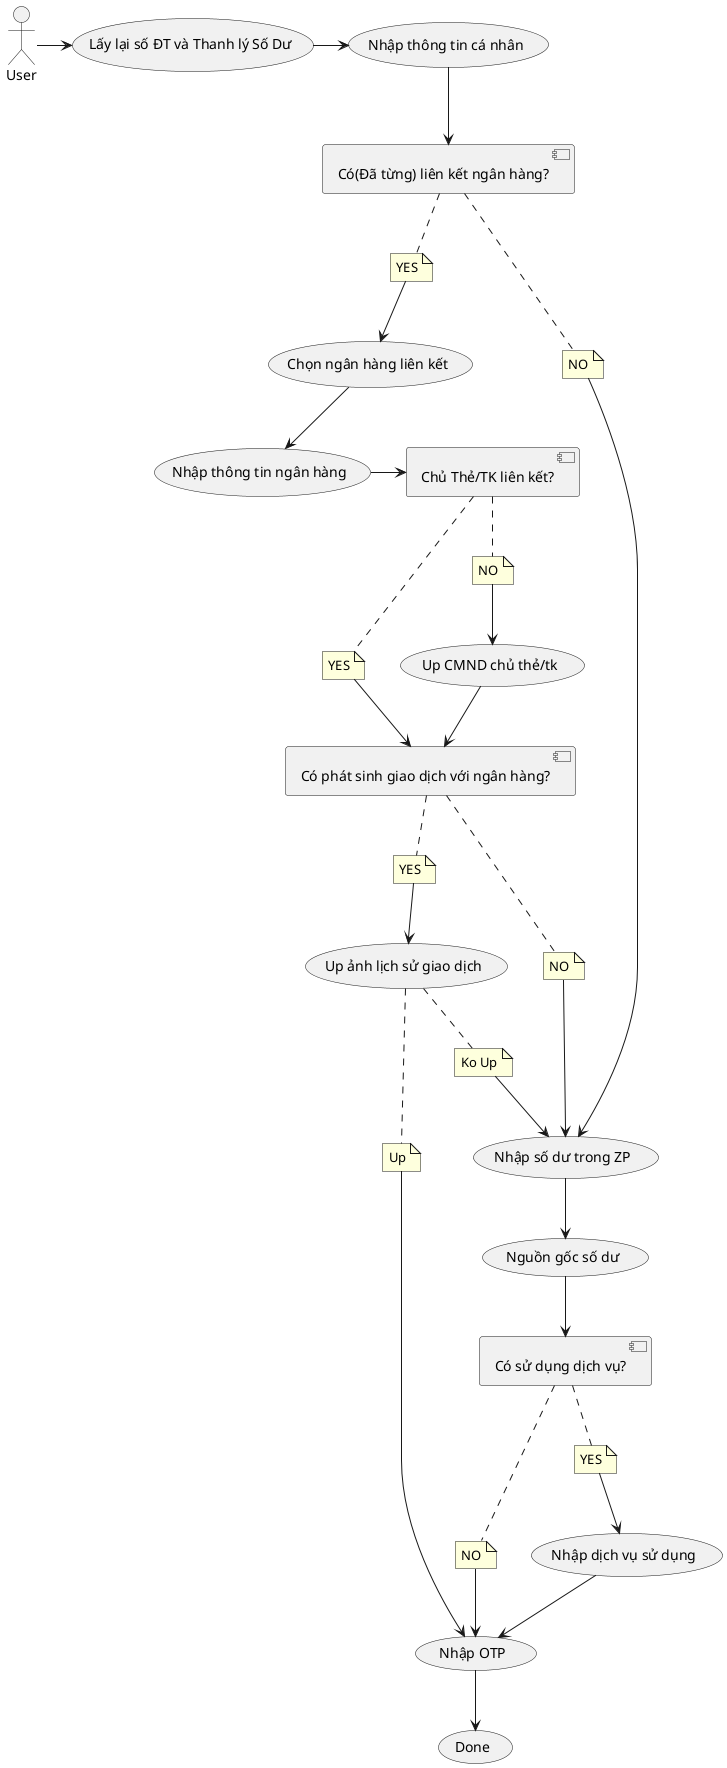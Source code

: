 @startuml
(Lấy lại số ĐT và Thanh lý Số Dư) as (LSDT&TLSoDu)
(Nhập thông tin cá nhân) as (TTCaNhan)
[Có(Đã từng) liên kết ngân hàng?] as [HaveMapBank]
note "YES" as N_mBank_yes
note "NO" as N_mBank_no
User -> (LSDT&TLSoDu)
(LSDT&TLSoDu) -> (TTCaNhan)
(TTCaNhan) --> [HaveMapBank]

[HaveMapBank] .. N_mBank_no

N_mBank_no --> (InputSD)

[HaveMapBank] .. N_mBank_yes
(Chọn ngân hàng liên kết) as (NHLienKet)
[Chủ Thẻ/TK liên kết?] as [OwnerBank]
N_mBank_yes --> (NHLienKet)
(NHLienKet) --> (Nhập thông tin ngân hàng)
[Có phát sinh giao dịch với ngân hàng?] as [PSGiaoDich]
(Nhập thông tin ngân hàng) -> [OwnerBank]
note "YES" as N_Owner_yes
note "NO" as N_Owner_no
[OwnerBank] .. N_Owner_yes
N_Owner_yes -> [PSGiaoDich]

[OwnerBank] .. N_Owner_no
N_Owner_no --> (Up CMND chủ thẻ/tk)
(Up CMND chủ thẻ/tk) --> [PSGiaoDich]
note "YES" as N_GD_yes
note "NO" as N_GD_no
[PSGiaoDich] .. N_GD_yes
(Up ảnh lịch sử giao dịch) as (UpLSGD)
N_GD_yes --> (UpLSGD)
note "Up" as N_up
note "Ko Up" as N_KoUp
(UpLSGD) .. N_up

[PSGiaoDich] .. N_GD_no
N_GD_no --> (InputSD)

(UpLSGD) .. N_KoUp
(Nhập số dư trong ZP) as (InputSD)
[Có sử dụng dịch vụ?] as [SDDichVu]
note "YES" as N_dv_yes
note "NO" as N_dv_no
N_KoUp --> (InputSD)
(InputSD) --> (Nguồn gốc số dư)
(Nguồn gốc số dư) --> [SDDichVu]
[SDDichVu] .. N_dv_yes
N_dv_yes --> (Nhập dịch vụ sử dụng)
(Nhập dịch vụ sử dụng) --> (OTP)
[SDDichVu] .. N_dv_no
N_dv_no --> (OTP)

N_up --> (OTP)

(Nhập OTP) as (OTP)

(OTP) --> (Done)
@enduml
